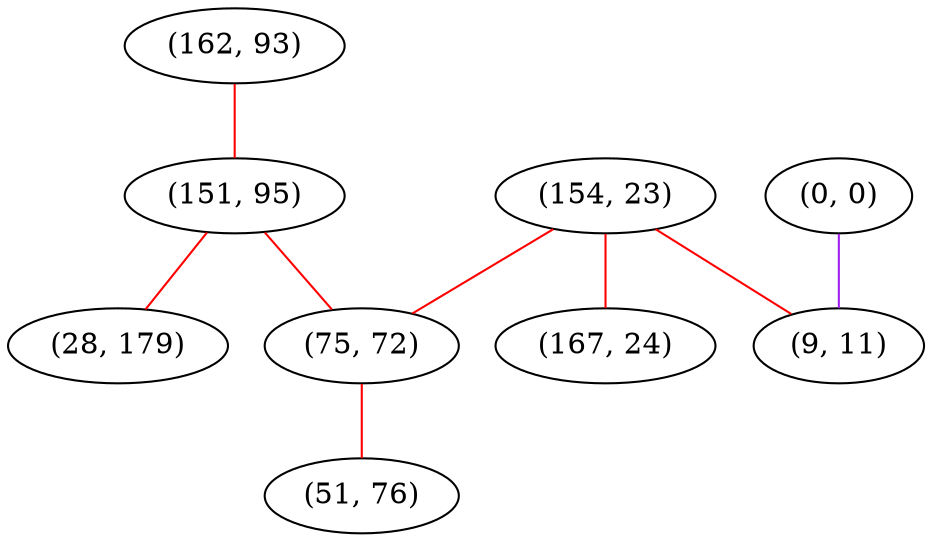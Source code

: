 graph "" {
"(162, 93)";
"(0, 0)";
"(151, 95)";
"(154, 23)";
"(167, 24)";
"(75, 72)";
"(9, 11)";
"(51, 76)";
"(28, 179)";
"(162, 93)" -- "(151, 95)"  [color=red, key=0, weight=1];
"(0, 0)" -- "(9, 11)"  [color=purple, key=0, weight=4];
"(151, 95)" -- "(75, 72)"  [color=red, key=0, weight=1];
"(151, 95)" -- "(28, 179)"  [color=red, key=0, weight=1];
"(154, 23)" -- "(75, 72)"  [color=red, key=0, weight=1];
"(154, 23)" -- "(9, 11)"  [color=red, key=0, weight=1];
"(154, 23)" -- "(167, 24)"  [color=red, key=0, weight=1];
"(75, 72)" -- "(51, 76)"  [color=red, key=0, weight=1];
}
